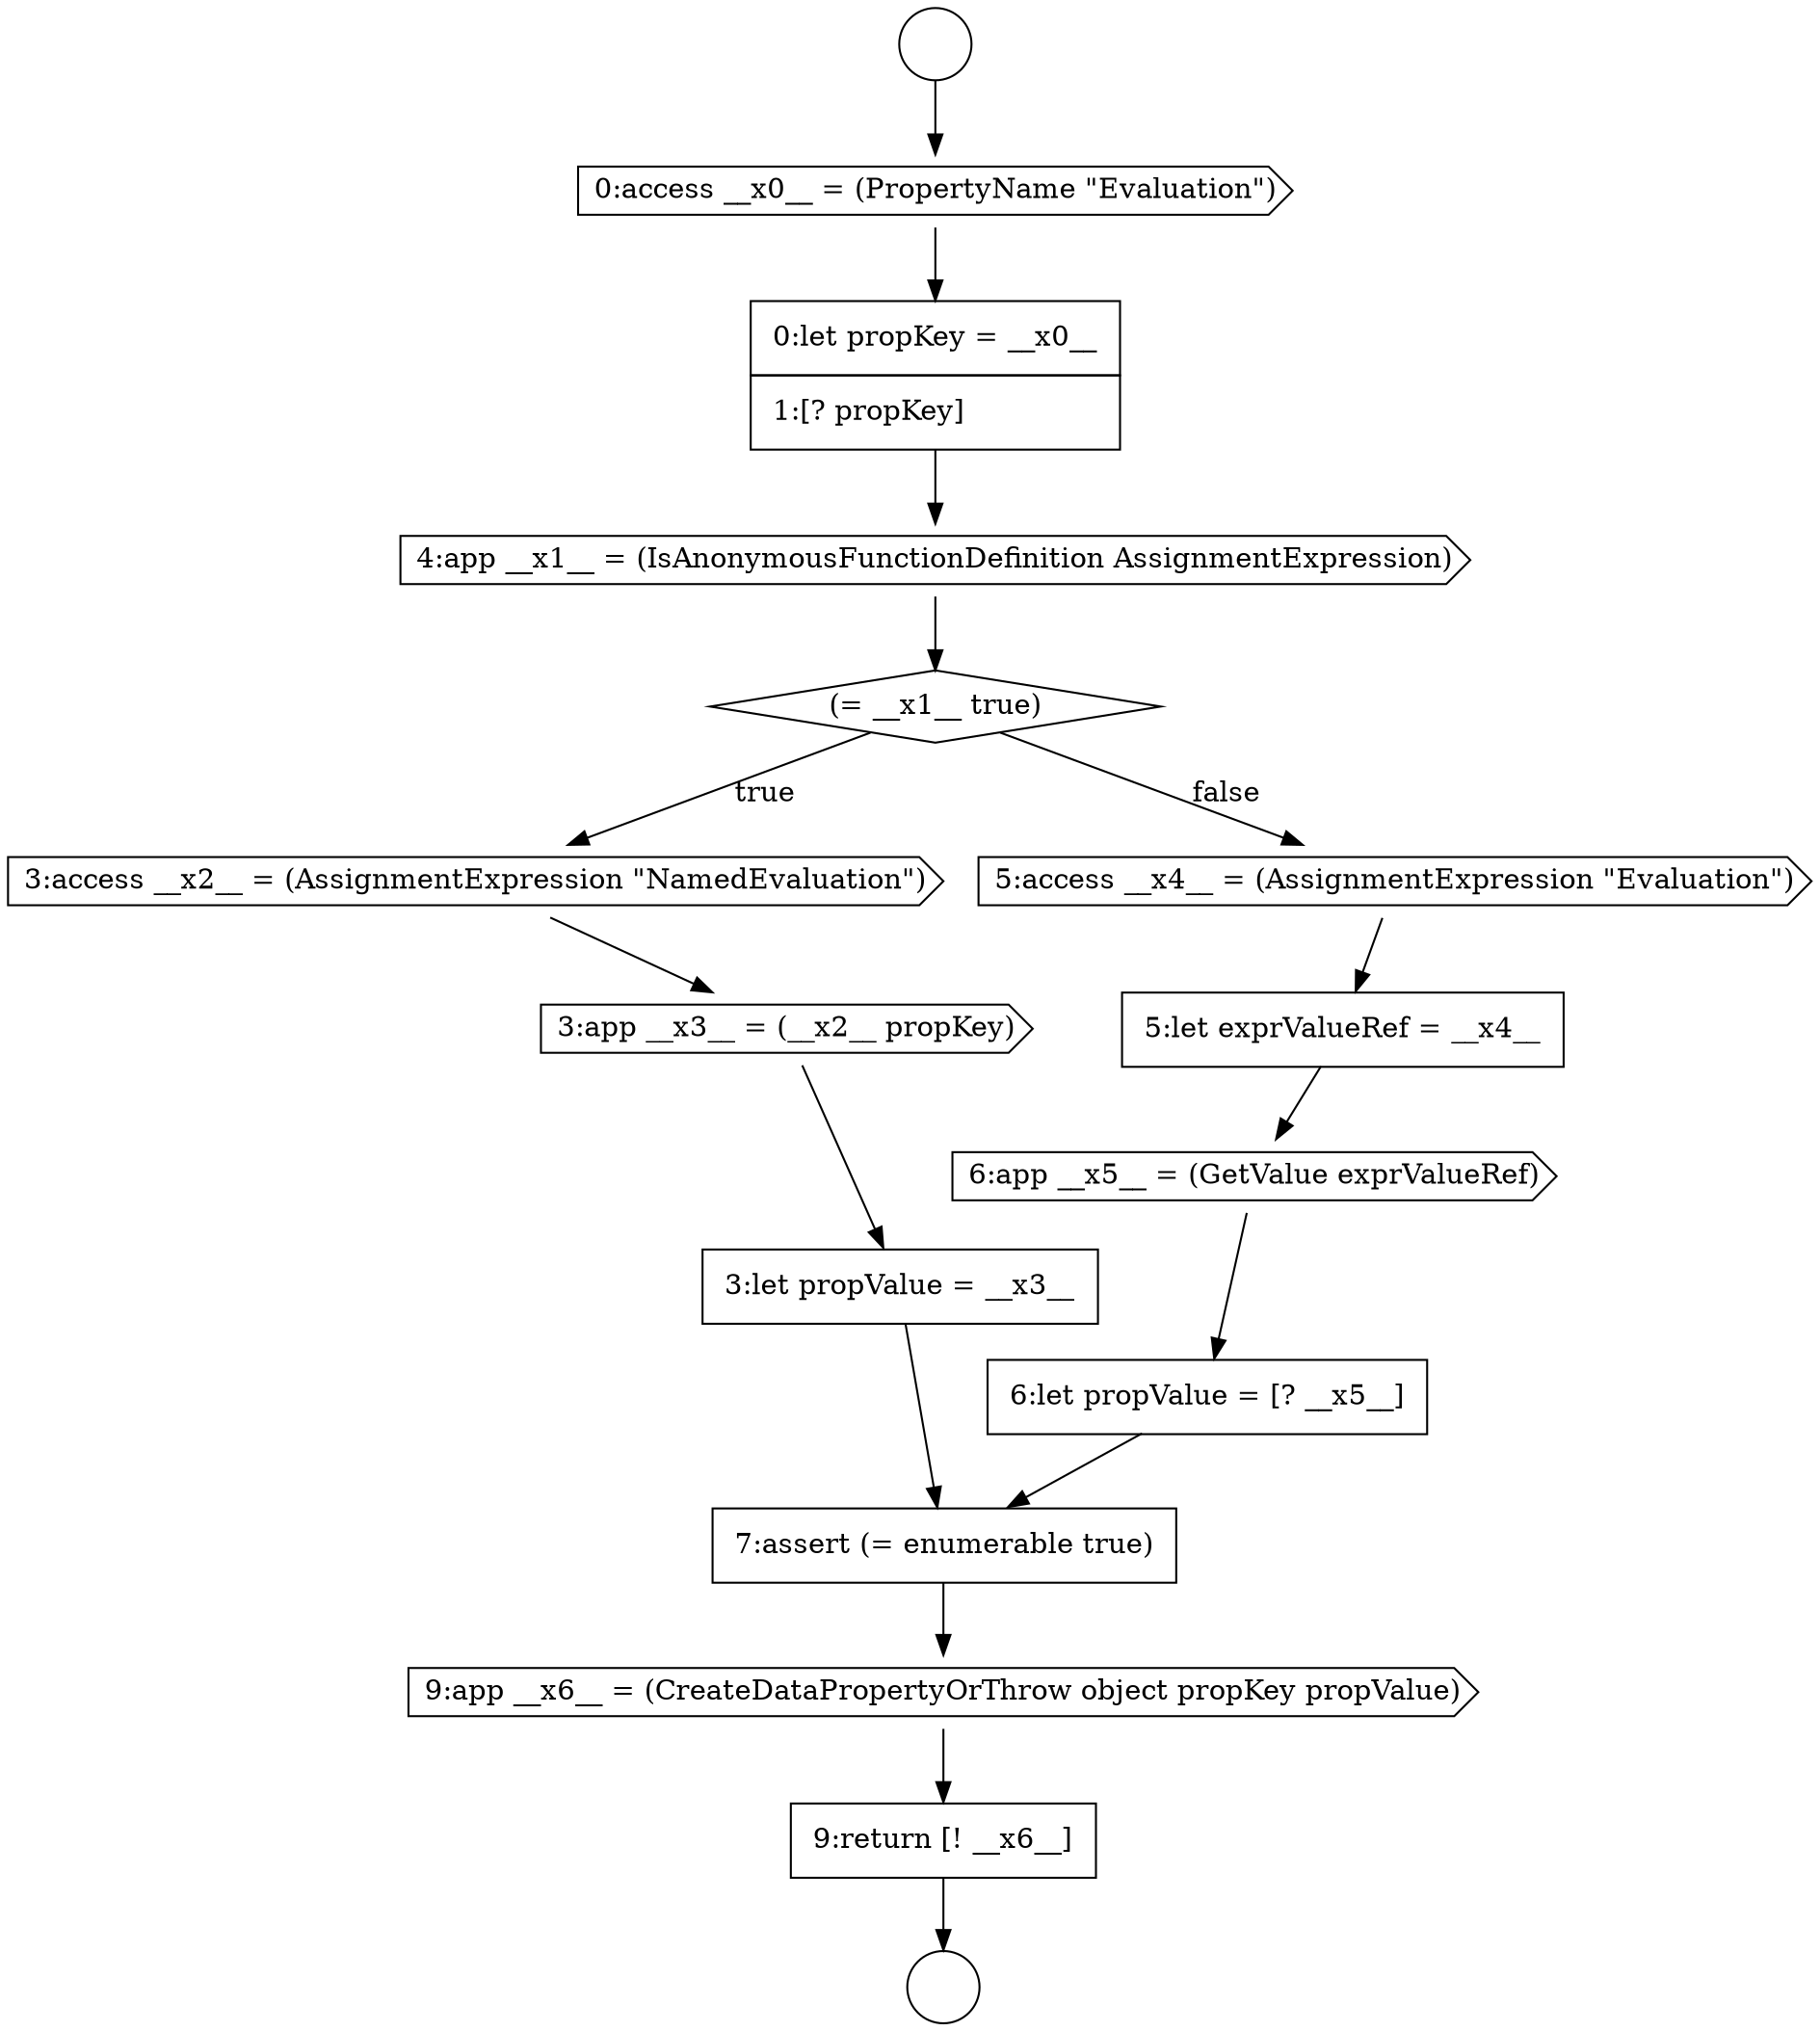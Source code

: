 digraph {
  node3788 [shape=none, margin=0, label=<<font color="black">
    <table border="0" cellborder="1" cellspacing="0" cellpadding="10">
      <tr><td align="left">3:let propValue = __x3__</td></tr>
    </table>
  </font>> color="black" fillcolor="white" style=filled]
  node3795 [shape=none, margin=0, label=<<font color="black">
    <table border="0" cellborder="1" cellspacing="0" cellpadding="10">
      <tr><td align="left">9:return [! __x6__]</td></tr>
    </table>
  </font>> color="black" fillcolor="white" style=filled]
  node3787 [shape=cds, label=<<font color="black">3:app __x3__ = (__x2__ propKey)</font>> color="black" fillcolor="white" style=filled]
  node3792 [shape=none, margin=0, label=<<font color="black">
    <table border="0" cellborder="1" cellspacing="0" cellpadding="10">
      <tr><td align="left">6:let propValue = [? __x5__]</td></tr>
    </table>
  </font>> color="black" fillcolor="white" style=filled]
  node3783 [shape=none, margin=0, label=<<font color="black">
    <table border="0" cellborder="1" cellspacing="0" cellpadding="10">
      <tr><td align="left">0:let propKey = __x0__</td></tr>
      <tr><td align="left">1:[? propKey]</td></tr>
    </table>
  </font>> color="black" fillcolor="white" style=filled]
  node3786 [shape=cds, label=<<font color="black">3:access __x2__ = (AssignmentExpression &quot;NamedEvaluation&quot;)</font>> color="black" fillcolor="white" style=filled]
  node3791 [shape=cds, label=<<font color="black">6:app __x5__ = (GetValue exprValueRef)</font>> color="black" fillcolor="white" style=filled]
  node3793 [shape=none, margin=0, label=<<font color="black">
    <table border="0" cellborder="1" cellspacing="0" cellpadding="10">
      <tr><td align="left">7:assert (= enumerable true)</td></tr>
    </table>
  </font>> color="black" fillcolor="white" style=filled]
  node3794 [shape=cds, label=<<font color="black">9:app __x6__ = (CreateDataPropertyOrThrow object propKey propValue)</font>> color="black" fillcolor="white" style=filled]
  node3781 [shape=circle label=" " color="black" fillcolor="white" style=filled]
  node3784 [shape=cds, label=<<font color="black">4:app __x1__ = (IsAnonymousFunctionDefinition AssignmentExpression)</font>> color="black" fillcolor="white" style=filled]
  node3782 [shape=cds, label=<<font color="black">0:access __x0__ = (PropertyName &quot;Evaluation&quot;)</font>> color="black" fillcolor="white" style=filled]
  node3789 [shape=cds, label=<<font color="black">5:access __x4__ = (AssignmentExpression &quot;Evaluation&quot;)</font>> color="black" fillcolor="white" style=filled]
  node3780 [shape=circle label=" " color="black" fillcolor="white" style=filled]
  node3785 [shape=diamond, label=<<font color="black">(= __x1__ true)</font>> color="black" fillcolor="white" style=filled]
  node3790 [shape=none, margin=0, label=<<font color="black">
    <table border="0" cellborder="1" cellspacing="0" cellpadding="10">
      <tr><td align="left">5:let exprValueRef = __x4__</td></tr>
    </table>
  </font>> color="black" fillcolor="white" style=filled]
  node3787 -> node3788 [ color="black"]
  node3784 -> node3785 [ color="black"]
  node3791 -> node3792 [ color="black"]
  node3785 -> node3786 [label=<<font color="black">true</font>> color="black"]
  node3785 -> node3789 [label=<<font color="black">false</font>> color="black"]
  node3780 -> node3782 [ color="black"]
  node3795 -> node3781 [ color="black"]
  node3783 -> node3784 [ color="black"]
  node3792 -> node3793 [ color="black"]
  node3786 -> node3787 [ color="black"]
  node3790 -> node3791 [ color="black"]
  node3794 -> node3795 [ color="black"]
  node3793 -> node3794 [ color="black"]
  node3788 -> node3793 [ color="black"]
  node3782 -> node3783 [ color="black"]
  node3789 -> node3790 [ color="black"]
}
